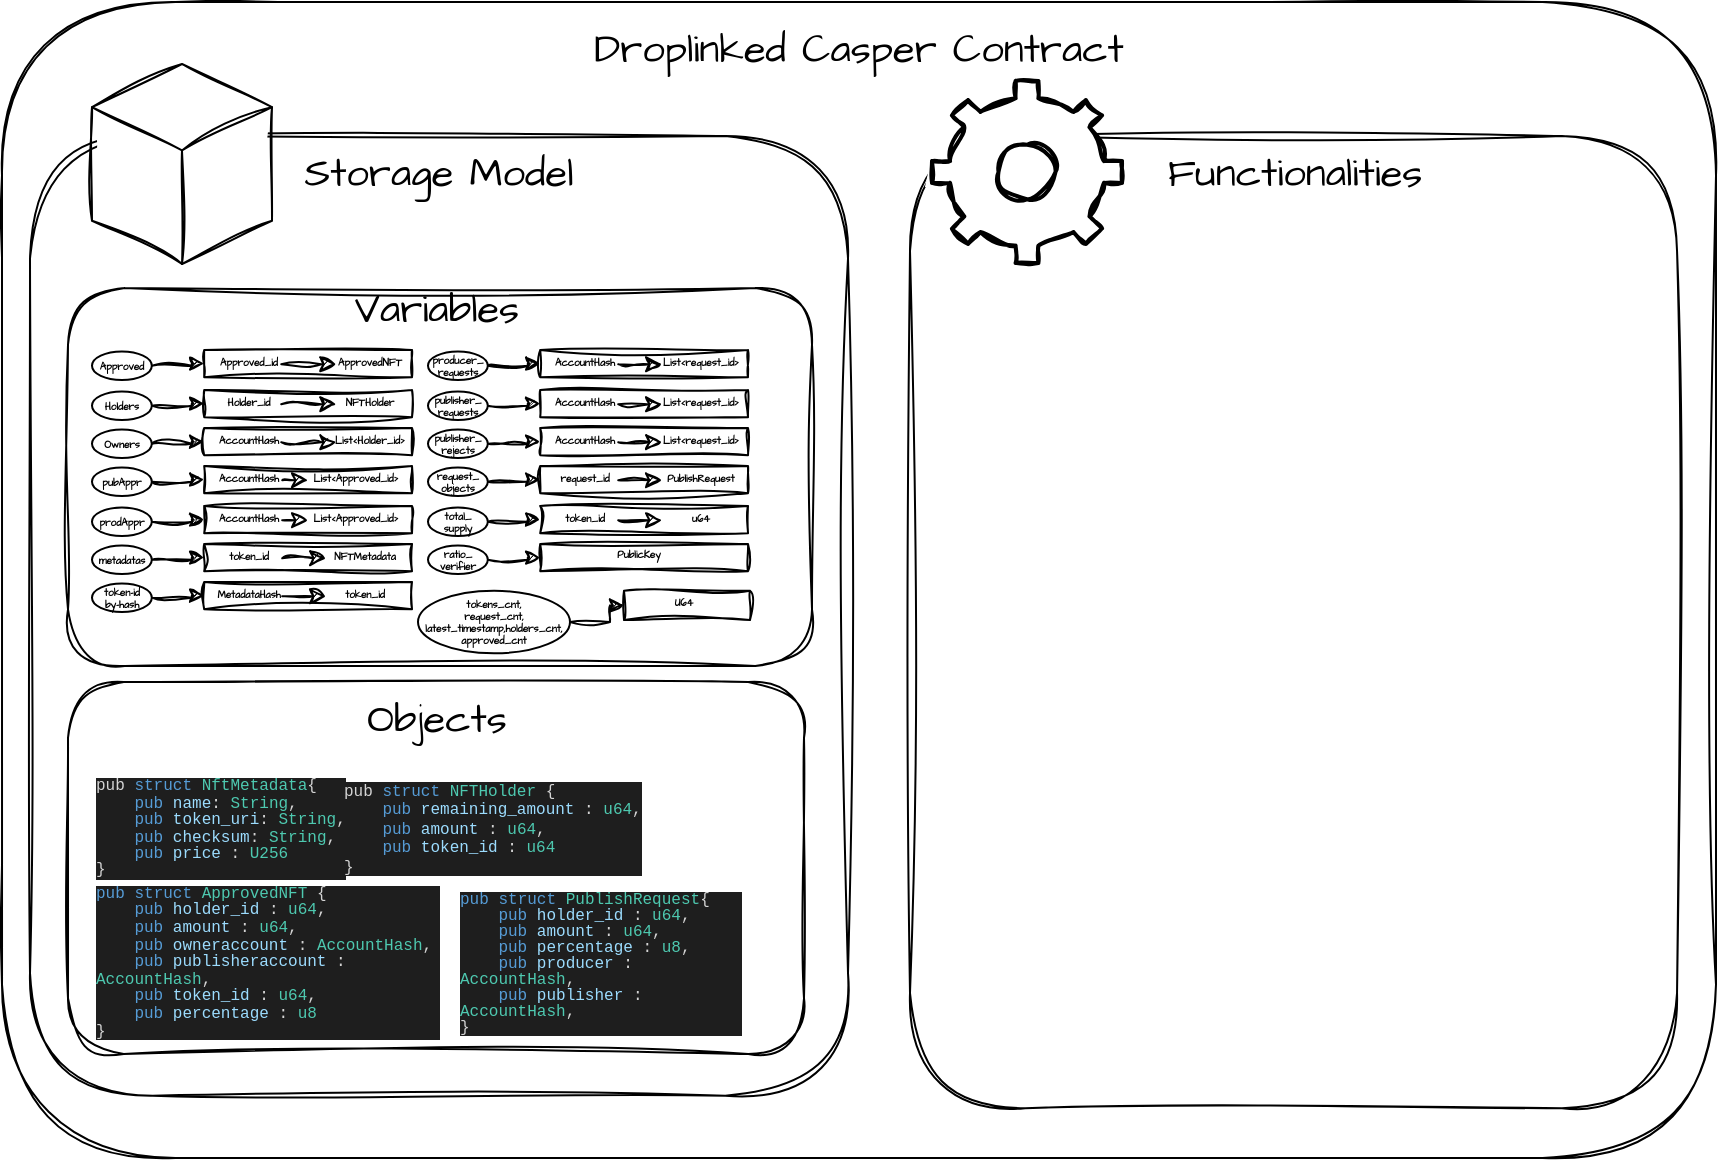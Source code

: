 <mxfile version="21.0.2" type="github">
  <diagram name="Page-1" id="DpBpgc7VSNTxRCPmi6Wm">
    <mxGraphModel dx="1595" dy="630" grid="0" gridSize="10" guides="1" tooltips="1" connect="1" arrows="1" fold="1" page="0" pageScale="1" pageWidth="827" pageHeight="1169" math="0" shadow="0">
      <root>
        <mxCell id="0" />
        <mxCell id="1" parent="0" />
        <mxCell id="tKAeM8FOo2cJ56iY8Boo-7" value="" style="group;verticalAlign=middle;align=center;" vertex="1" connectable="0" parent="1">
          <mxGeometry x="-3" y="146" width="857" height="578" as="geometry" />
        </mxCell>
        <mxCell id="tKAeM8FOo2cJ56iY8Boo-8" value="" style="group;align=center;fontSize=11;" vertex="1" connectable="0" parent="tKAeM8FOo2cJ56iY8Boo-7">
          <mxGeometry width="857" height="578" as="geometry" />
        </mxCell>
        <mxCell id="tKAeM8FOo2cJ56iY8Boo-2" value="&lt;div style=&quot;&quot;&gt;&lt;br&gt;&lt;/div&gt;" style="rounded=1;whiteSpace=wrap;html=1;sketch=1;hachureGap=4;jiggle=2;curveFitting=1;fontFamily=Architects Daughter;fontSource=https%3A%2F%2Ffonts.googleapis.com%2Fcss%3Ffamily%3DArchitects%2BDaughter;fontSize=20;align=center;" vertex="1" parent="tKAeM8FOo2cJ56iY8Boo-8">
          <mxGeometry width="857" height="578" as="geometry" />
        </mxCell>
        <mxCell id="tKAeM8FOo2cJ56iY8Boo-3" value="Droplinked Casper Contract" style="text;html=1;align=center;verticalAlign=middle;resizable=0;points=[];autosize=1;strokeColor=none;fillColor=none;fontSize=20;fontFamily=Architects Daughter;" vertex="1" parent="tKAeM8FOo2cJ56iY8Boo-8">
          <mxGeometry x="286.997" y="5.059" width="283" height="36" as="geometry" />
        </mxCell>
        <mxCell id="tKAeM8FOo2cJ56iY8Boo-6" value="" style="rounded=1;whiteSpace=wrap;html=1;sketch=1;hachureGap=4;jiggle=2;curveFitting=1;fontFamily=Architects Daughter;fontSource=https%3A%2F%2Ffonts.googleapis.com%2Fcss%3Ffamily%3DArchitects%2BDaughter;fontSize=20;" vertex="1" parent="tKAeM8FOo2cJ56iY8Boo-8">
          <mxGeometry x="14" y="66.995" width="409" height="479.854" as="geometry" />
        </mxCell>
        <mxCell id="tKAeM8FOo2cJ56iY8Boo-9" value="Storage Model" style="text;html=1;align=center;verticalAlign=middle;resizable=0;points=[];autosize=1;strokeColor=none;fillColor=none;fontSize=20;fontFamily=Architects Daughter;" vertex="1" parent="tKAeM8FOo2cJ56iY8Boo-8">
          <mxGeometry x="141.996" y="66.994" width="153" height="36" as="geometry" />
        </mxCell>
        <mxCell id="tKAeM8FOo2cJ56iY8Boo-10" value="" style="rounded=1;whiteSpace=wrap;html=1;sketch=1;hachureGap=4;jiggle=2;curveFitting=1;fontFamily=Architects Daughter;fontSource=https%3A%2F%2Ffonts.googleapis.com%2Fcss%3Ffamily%3DArchitects%2BDaughter;fontSize=20;" vertex="1" parent="tKAeM8FOo2cJ56iY8Boo-8">
          <mxGeometry x="454" y="66.995" width="383.52" height="486.076" as="geometry" />
        </mxCell>
        <mxCell id="tKAeM8FOo2cJ56iY8Boo-11" value="Functionalities" style="text;html=1;align=center;verticalAlign=middle;resizable=0;points=[];autosize=1;strokeColor=none;fillColor=none;fontSize=20;fontFamily=Architects Daughter;" vertex="1" parent="tKAeM8FOo2cJ56iY8Boo-8">
          <mxGeometry x="573.264" y="67.0" width="145" height="36" as="geometry" />
        </mxCell>
        <mxCell id="tKAeM8FOo2cJ56iY8Boo-13" value="" style="html=1;whiteSpace=wrap;shape=isoCube2;backgroundOutline=1;isoAngle=15;sketch=1;hachureGap=4;jiggle=2;curveFitting=1;fontFamily=Architects Daughter;fontSource=https%3A%2F%2Ffonts.googleapis.com%2Fcss%3Ffamily%3DArchitects%2BDaughter;fontSize=20;" vertex="1" parent="tKAeM8FOo2cJ56iY8Boo-8">
          <mxGeometry x="45" y="31" width="90" height="100" as="geometry" />
        </mxCell>
        <mxCell id="tKAeM8FOo2cJ56iY8Boo-15" value="" style="html=1;verticalLabelPosition=bottom;align=center;labelBackgroundColor=#ffffff;verticalAlign=top;strokeWidth=2;strokeColor=#000000;shadow=0;dashed=0;shape=mxgraph.ios7.icons.settings;sketch=1;hachureGap=4;jiggle=2;curveFitting=1;fontFamily=Architects Daughter;fontSource=https%3A%2F%2Ffonts.googleapis.com%2Fcss%3Ffamily%3DArchitects%2BDaughter;fontSize=20;" vertex="1" parent="tKAeM8FOo2cJ56iY8Boo-8">
          <mxGeometry x="465" y="39.49" width="95" height="91" as="geometry" />
        </mxCell>
        <mxCell id="tKAeM8FOo2cJ56iY8Boo-20" value="" style="rounded=1;whiteSpace=wrap;html=1;sketch=1;hachureGap=4;jiggle=2;curveFitting=1;fontFamily=Architects Daughter;fontSource=https%3A%2F%2Ffonts.googleapis.com%2Fcss%3Ffamily%3DArchitects%2BDaughter;fontSize=20;" vertex="1" parent="tKAeM8FOo2cJ56iY8Boo-8">
          <mxGeometry x="33" y="340" width="368" height="186" as="geometry" />
        </mxCell>
        <mxCell id="tKAeM8FOo2cJ56iY8Boo-19" value="Objects" style="text;html=1;align=center;verticalAlign=middle;resizable=0;points=[];autosize=1;strokeColor=none;fillColor=none;fontSize=20;fontFamily=Architects Daughter;" vertex="1" parent="tKAeM8FOo2cJ56iY8Boo-8">
          <mxGeometry x="173" y="340" width="88" height="36" as="geometry" />
        </mxCell>
        <mxCell id="tKAeM8FOo2cJ56iY8Boo-22" value="&lt;div style=&quot;color: rgb(212, 212, 212); background-color: rgb(30, 30, 30); font-family: Consolas, &amp;quot;Courier New&amp;quot;, monospace; font-size: 8px; line-height: 106%;&quot;&gt;&lt;div style=&quot;line-height: 106%;&quot;&gt;pub &lt;span style=&quot;color: #569cd6;&quot;&gt;struct&lt;/span&gt; &lt;span style=&quot;color: #4ec9b0;&quot;&gt;NftMetadata&lt;/span&gt;{&lt;/div&gt;&lt;div style=&quot;line-height: 106%;&quot;&gt;&amp;nbsp; &amp;nbsp; &lt;span style=&quot;color: #569cd6;&quot;&gt;pub&lt;/span&gt; &lt;span style=&quot;color: #9cdcfe;&quot;&gt;name&lt;/span&gt;: &lt;span style=&quot;color: #4ec9b0;&quot;&gt;String&lt;/span&gt;,&lt;/div&gt;&lt;div style=&quot;line-height: 106%;&quot;&gt;&amp;nbsp; &amp;nbsp; &lt;span style=&quot;color: #569cd6;&quot;&gt;pub&lt;/span&gt; &lt;span style=&quot;color: #9cdcfe;&quot;&gt;token_uri&lt;/span&gt;: &lt;span style=&quot;color: #4ec9b0;&quot;&gt;String&lt;/span&gt;,&lt;/div&gt;&lt;div style=&quot;line-height: 106%;&quot;&gt;&amp;nbsp; &amp;nbsp; &lt;span style=&quot;color: #569cd6;&quot;&gt;pub&lt;/span&gt; &lt;span style=&quot;color: #9cdcfe;&quot;&gt;checksum&lt;/span&gt;: &lt;span style=&quot;color: #4ec9b0;&quot;&gt;String&lt;/span&gt;,&lt;/div&gt;&lt;div style=&quot;line-height: 106%;&quot;&gt;&amp;nbsp; &amp;nbsp; &lt;span style=&quot;color: #569cd6;&quot;&gt;pub&lt;/span&gt; &lt;span style=&quot;color: #9cdcfe;&quot;&gt;price&lt;/span&gt; : &lt;span style=&quot;color: #4ec9b0;&quot;&gt;U256&lt;/span&gt;&lt;/div&gt;&lt;div style=&quot;line-height: 106%;&quot;&gt;}&lt;/div&gt;&lt;/div&gt;" style="text;html=1;align=left;verticalAlign=middle;resizable=0;points=[];autosize=1;fontSize=20;fontFamily=Architects Daughter;fillColor=none;strokeColor=none;rounded=0;shadow=0;glass=0;" vertex="1" parent="tKAeM8FOo2cJ56iY8Boo-8">
          <mxGeometry x="45" y="381" width="132" height="63" as="geometry" />
        </mxCell>
        <mxCell id="tKAeM8FOo2cJ56iY8Boo-25" value="&lt;p style=&quot;line-height: 100%;&quot;&gt;&lt;/p&gt;&lt;div style=&quot;color: rgb(212, 212, 212); background-color: rgb(30, 30, 30); font-family: Consolas, &amp;quot;Courier New&amp;quot;, monospace; font-size: 8px; line-height: 106%;&quot;&gt;&lt;div style=&quot;line-height: 106%;&quot;&gt;&lt;div style=&quot;line-height: 118%;&quot;&gt;&lt;div style=&quot;line-height: 118%;&quot;&gt;pub &lt;span style=&quot;color: #569cd6;&quot;&gt;struct&lt;/span&gt; &lt;span style=&quot;color: #4ec9b0;&quot;&gt;NFTHolder&lt;/span&gt; {&lt;/div&gt;&lt;div style=&quot;line-height: 118%;&quot;&gt;&amp;nbsp; &amp;nbsp; &lt;span style=&quot;color: #569cd6;&quot;&gt;pub&lt;/span&gt; &lt;span style=&quot;color: #9cdcfe;&quot;&gt;remaining_amount&lt;/span&gt; : &lt;span style=&quot;color: #4ec9b0;&quot;&gt;u64&lt;/span&gt;,&lt;/div&gt;&lt;div style=&quot;line-height: 118%;&quot;&gt;&amp;nbsp; &amp;nbsp; &lt;span style=&quot;color: #569cd6;&quot;&gt;pub&lt;/span&gt; &lt;span style=&quot;color: #9cdcfe;&quot;&gt;amount&lt;/span&gt; : &lt;span style=&quot;color: #4ec9b0;&quot;&gt;u64&lt;/span&gt;,&lt;/div&gt;&lt;div style=&quot;line-height: 118%;&quot;&gt;&amp;nbsp; &amp;nbsp; &lt;span style=&quot;color: #569cd6;&quot;&gt;pub&lt;/span&gt; &lt;span style=&quot;color: #9cdcfe;&quot;&gt;token_id&lt;/span&gt; : &lt;span style=&quot;color: #4ec9b0;&quot;&gt;u64&lt;/span&gt;&lt;/div&gt;&lt;div style=&quot;line-height: 118%;&quot;&gt;}&lt;/div&gt;&lt;/div&gt;&lt;/div&gt;&lt;/div&gt;&lt;p&gt;&lt;/p&gt;" style="text;html=1;align=left;verticalAlign=middle;resizable=0;points=[];autosize=1;fontSize=20;fontFamily=Architects Daughter;fillColor=none;strokeColor=none;rounded=0;shadow=0;glass=0;" vertex="1" parent="tKAeM8FOo2cJ56iY8Boo-8">
          <mxGeometry x="169" y="363" width="154" height="99" as="geometry" />
        </mxCell>
        <mxCell id="tKAeM8FOo2cJ56iY8Boo-26" value="&lt;div style=&quot;color: rgb(212, 212, 212); background-color: rgb(30, 30, 30); font-family: Consolas, &amp;quot;Courier New&amp;quot;, monospace; font-weight: normal; font-size: 8px; line-height: 108%;&quot;&gt;&lt;div style=&quot;font-size: 8px; line-height: 108%;&quot;&gt;&lt;span style=&quot;color: rgb(86, 156, 214); font-size: 8px;&quot;&gt;pub&lt;/span&gt;&lt;span style=&quot;color: rgb(212, 212, 212); font-size: 8px;&quot;&gt; &lt;/span&gt;&lt;span style=&quot;color: rgb(86, 156, 214); font-size: 8px;&quot;&gt;struct&lt;/span&gt;&lt;span style=&quot;color: rgb(212, 212, 212); font-size: 8px;&quot;&gt; &lt;/span&gt;&lt;span style=&quot;color: rgb(78, 201, 176); font-size: 8px;&quot;&gt;ApprovedNFT&lt;/span&gt;&lt;span style=&quot;color: rgb(212, 212, 212); font-size: 8px;&quot;&gt; {&lt;/span&gt;&lt;/div&gt;&lt;div style=&quot;font-size: 8px; line-height: 108%;&quot;&gt;&lt;span style=&quot;color: rgb(212, 212, 212); font-size: 8px;&quot;&gt;&amp;nbsp; &amp;nbsp; &lt;/span&gt;&lt;span style=&quot;color: rgb(86, 156, 214); font-size: 8px;&quot;&gt;pub&lt;/span&gt;&lt;span style=&quot;color: rgb(212, 212, 212); font-size: 8px;&quot;&gt; &lt;/span&gt;&lt;span style=&quot;color: rgb(156, 220, 254); font-size: 8px;&quot;&gt;holder_id&lt;/span&gt;&lt;span style=&quot;color: rgb(212, 212, 212); font-size: 8px;&quot;&gt; : &lt;/span&gt;&lt;span style=&quot;color: rgb(78, 201, 176); font-size: 8px;&quot;&gt;u64&lt;/span&gt;&lt;span style=&quot;color: rgb(212, 212, 212); font-size: 8px;&quot;&gt;,&lt;/span&gt;&lt;/div&gt;&lt;div style=&quot;font-size: 8px; line-height: 108%;&quot;&gt;&lt;span style=&quot;color: rgb(212, 212, 212); font-size: 8px;&quot;&gt;&amp;nbsp; &amp;nbsp; &lt;/span&gt;&lt;span style=&quot;color: rgb(86, 156, 214); font-size: 8px;&quot;&gt;pub&lt;/span&gt;&lt;span style=&quot;color: rgb(212, 212, 212); font-size: 8px;&quot;&gt; &lt;/span&gt;&lt;span style=&quot;color: rgb(156, 220, 254); font-size: 8px;&quot;&gt;amount&lt;/span&gt;&lt;span style=&quot;color: rgb(212, 212, 212); font-size: 8px;&quot;&gt; : &lt;/span&gt;&lt;span style=&quot;color: rgb(78, 201, 176); font-size: 8px;&quot;&gt;u64&lt;/span&gt;&lt;span style=&quot;color: rgb(212, 212, 212); font-size: 8px;&quot;&gt;,&lt;/span&gt;&lt;/div&gt;&lt;div style=&quot;font-size: 8px; line-height: 108%;&quot;&gt;&lt;span style=&quot;color: rgb(212, 212, 212); font-size: 8px;&quot;&gt;&amp;nbsp; &amp;nbsp; &lt;/span&gt;&lt;span style=&quot;color: rgb(86, 156, 214); font-size: 8px;&quot;&gt;pub&lt;/span&gt;&lt;span style=&quot;color: rgb(212, 212, 212); font-size: 8px;&quot;&gt; &lt;/span&gt;&lt;span style=&quot;color: rgb(156, 220, 254); font-size: 8px;&quot;&gt;owneraccount&lt;/span&gt;&lt;span style=&quot;color: rgb(212, 212, 212); font-size: 8px;&quot;&gt; : &lt;/span&gt;&lt;span style=&quot;color: rgb(78, 201, 176); font-size: 8px;&quot;&gt;AccountHash&lt;/span&gt;&lt;span style=&quot;color: rgb(212, 212, 212); font-size: 8px;&quot;&gt;,&lt;/span&gt;&lt;/div&gt;&lt;div style=&quot;font-size: 8px; line-height: 108%;&quot;&gt;&lt;span style=&quot;color: rgb(212, 212, 212); font-size: 8px;&quot;&gt;&amp;nbsp; &amp;nbsp; &lt;/span&gt;&lt;span style=&quot;color: rgb(86, 156, 214); font-size: 8px;&quot;&gt;pub&lt;/span&gt;&lt;span style=&quot;color: rgb(212, 212, 212); font-size: 8px;&quot;&gt; &lt;/span&gt;&lt;span style=&quot;color: rgb(156, 220, 254); font-size: 8px;&quot;&gt;publisheraccount&lt;/span&gt;&lt;span style=&quot;color: rgb(212, 212, 212); font-size: 8px;&quot;&gt; : &lt;/span&gt;&lt;span style=&quot;color: rgb(78, 201, 176); font-size: 8px;&quot;&gt;AccountHash&lt;/span&gt;&lt;span style=&quot;color: rgb(212, 212, 212); font-size: 8px;&quot;&gt;,&lt;/span&gt;&lt;/div&gt;&lt;div style=&quot;font-size: 8px; line-height: 108%;&quot;&gt;&lt;span style=&quot;color: rgb(212, 212, 212); font-size: 8px;&quot;&gt;&amp;nbsp; &amp;nbsp; &lt;/span&gt;&lt;span style=&quot;color: rgb(86, 156, 214); font-size: 8px;&quot;&gt;pub&lt;/span&gt;&lt;span style=&quot;color: rgb(212, 212, 212); font-size: 8px;&quot;&gt; &lt;/span&gt;&lt;span style=&quot;color: rgb(156, 220, 254); font-size: 8px;&quot;&gt;token_id&lt;/span&gt;&lt;span style=&quot;color: rgb(212, 212, 212); font-size: 8px;&quot;&gt; : &lt;/span&gt;&lt;span style=&quot;color: rgb(78, 201, 176); font-size: 8px;&quot;&gt;u64&lt;/span&gt;&lt;span style=&quot;color: rgb(212, 212, 212); font-size: 8px;&quot;&gt;,&lt;/span&gt;&lt;/div&gt;&lt;div style=&quot;font-size: 8px; line-height: 108%;&quot;&gt;&lt;span style=&quot;color: rgb(212, 212, 212); font-size: 8px;&quot;&gt;&amp;nbsp; &amp;nbsp; &lt;/span&gt;&lt;span style=&quot;color: rgb(86, 156, 214); font-size: 8px;&quot;&gt;pub&lt;/span&gt;&lt;span style=&quot;color: rgb(212, 212, 212); font-size: 8px;&quot;&gt; &lt;/span&gt;&lt;span style=&quot;color: rgb(156, 220, 254); font-size: 8px;&quot;&gt;percentage&lt;/span&gt;&lt;span style=&quot;color: rgb(212, 212, 212); font-size: 8px;&quot;&gt; : &lt;/span&gt;&lt;span style=&quot;color: rgb(78, 201, 176); font-size: 8px;&quot;&gt;u8&lt;/span&gt;&lt;/div&gt;&lt;div style=&quot;font-size: 8px; line-height: 108%;&quot;&gt;&lt;span style=&quot;color: rgb(212, 212, 212); font-size: 8px;&quot;&gt;} &lt;/span&gt;&lt;/div&gt;&lt;/div&gt;" style="text;whiteSpace=wrap;html=1;fontSize=8;fontFamily=Architects Daughter;verticalAlign=middle;" vertex="1" parent="tKAeM8FOo2cJ56iY8Boo-8">
          <mxGeometry x="45" y="444" width="174" height="71" as="geometry" />
        </mxCell>
        <mxCell id="tKAeM8FOo2cJ56iY8Boo-27" value="&lt;div style=&quot;color: rgb(212, 212, 212); background-color: rgb(30, 30, 30); font-family: Consolas, &amp;quot;Courier New&amp;quot;, monospace; font-weight: normal; font-size: 8px; line-height: 100%;&quot;&gt;&lt;div style=&quot;line-height: 100%;&quot;&gt;&lt;span style=&quot;color: #569cd6;&quot;&gt;pub&lt;/span&gt;&lt;span style=&quot;color: #d4d4d4;&quot;&gt; &lt;/span&gt;&lt;span style=&quot;color: #569cd6;&quot;&gt;struct&lt;/span&gt;&lt;span style=&quot;color: #d4d4d4;&quot;&gt; &lt;/span&gt;&lt;span style=&quot;color: #4ec9b0;&quot;&gt;PublishRequest&lt;/span&gt;&lt;span style=&quot;color: #d4d4d4;&quot;&gt;{ &lt;/span&gt;&lt;/div&gt;&lt;div style=&quot;line-height: 100%;&quot;&gt;&lt;span style=&quot;color: #d4d4d4;&quot;&gt;&amp;nbsp; &amp;nbsp; &lt;/span&gt;&lt;span style=&quot;color: #569cd6;&quot;&gt;pub&lt;/span&gt;&lt;span style=&quot;color: #d4d4d4;&quot;&gt; &lt;/span&gt;&lt;span style=&quot;color: #9cdcfe;&quot;&gt;holder_id&lt;/span&gt;&lt;span style=&quot;color: #d4d4d4;&quot;&gt; : &lt;/span&gt;&lt;span style=&quot;color: #4ec9b0;&quot;&gt;u64&lt;/span&gt;&lt;span style=&quot;color: #d4d4d4;&quot;&gt;,&lt;/span&gt;&lt;/div&gt;&lt;div style=&quot;line-height: 100%;&quot;&gt;&lt;span style=&quot;color: #d4d4d4;&quot;&gt;&amp;nbsp; &amp;nbsp; &lt;/span&gt;&lt;span style=&quot;color: #569cd6;&quot;&gt;pub&lt;/span&gt;&lt;span style=&quot;color: #d4d4d4;&quot;&gt; &lt;/span&gt;&lt;span style=&quot;color: #9cdcfe;&quot;&gt;amount&lt;/span&gt;&lt;span style=&quot;color: #d4d4d4;&quot;&gt; : &lt;/span&gt;&lt;span style=&quot;color: #4ec9b0;&quot;&gt;u64&lt;/span&gt;&lt;span style=&quot;color: #d4d4d4;&quot;&gt;,&lt;/span&gt;&lt;/div&gt;&lt;div style=&quot;line-height: 100%;&quot;&gt;&lt;span style=&quot;color: #d4d4d4;&quot;&gt;&amp;nbsp; &amp;nbsp; &lt;/span&gt;&lt;span style=&quot;color: #569cd6;&quot;&gt;pub&lt;/span&gt;&lt;span style=&quot;color: #d4d4d4;&quot;&gt; &lt;/span&gt;&lt;span style=&quot;color: #9cdcfe;&quot;&gt;percentage&lt;/span&gt;&lt;span style=&quot;color: #d4d4d4;&quot;&gt; : &lt;/span&gt;&lt;span style=&quot;color: #4ec9b0;&quot;&gt;u8&lt;/span&gt;&lt;span style=&quot;color: #d4d4d4;&quot;&gt;,&lt;/span&gt;&lt;/div&gt;&lt;div style=&quot;line-height: 100%;&quot;&gt;&lt;span style=&quot;color: #d4d4d4;&quot;&gt;&amp;nbsp; &amp;nbsp; &lt;/span&gt;&lt;span style=&quot;color: #569cd6;&quot;&gt;pub&lt;/span&gt;&lt;span style=&quot;color: #d4d4d4;&quot;&gt; &lt;/span&gt;&lt;span style=&quot;color: #9cdcfe;&quot;&gt;producer&lt;/span&gt;&lt;span style=&quot;color: #d4d4d4;&quot;&gt; : &lt;/span&gt;&lt;span style=&quot;color: #4ec9b0;&quot;&gt;AccountHash&lt;/span&gt;&lt;span style=&quot;color: #d4d4d4;&quot;&gt;,&lt;/span&gt;&lt;/div&gt;&lt;div style=&quot;line-height: 100%;&quot;&gt;&lt;span style=&quot;color: #d4d4d4;&quot;&gt;&amp;nbsp; &amp;nbsp; &lt;/span&gt;&lt;span style=&quot;color: #569cd6;&quot;&gt;pub&lt;/span&gt;&lt;span style=&quot;color: #d4d4d4;&quot;&gt; &lt;/span&gt;&lt;span style=&quot;color: #9cdcfe;&quot;&gt;publisher&lt;/span&gt;&lt;span style=&quot;color: #d4d4d4;&quot;&gt; : &lt;/span&gt;&lt;span style=&quot;color: #4ec9b0;&quot;&gt;AccountHash&lt;/span&gt;&lt;span style=&quot;color: #d4d4d4;&quot;&gt;,&lt;/span&gt;&lt;/div&gt;&lt;div style=&quot;line-height: 100%;&quot;&gt;&lt;span style=&quot;color: #d4d4d4;&quot;&gt;}&lt;/span&gt;&lt;/div&gt;&lt;/div&gt;" style="text;whiteSpace=wrap;html=1;fontSize=20;fontFamily=Architects Daughter;verticalAlign=middle;" vertex="1" parent="tKAeM8FOo2cJ56iY8Boo-8">
          <mxGeometry x="227" y="449.5" width="143.38" height="60" as="geometry" />
        </mxCell>
        <mxCell id="tKAeM8FOo2cJ56iY8Boo-28" value="" style="rounded=1;whiteSpace=wrap;html=1;sketch=1;hachureGap=4;jiggle=2;curveFitting=1;fontFamily=Architects Daughter;fontSource=https%3A%2F%2Ffonts.googleapis.com%2Fcss%3Ffamily%3DArchitects%2BDaughter;fontSize=20;" vertex="1" parent="tKAeM8FOo2cJ56iY8Boo-8">
          <mxGeometry x="33" y="143" width="372" height="189" as="geometry" />
        </mxCell>
        <mxCell id="tKAeM8FOo2cJ56iY8Boo-29" value="Variables" style="text;html=1;align=center;verticalAlign=middle;resizable=0;points=[];autosize=1;strokeColor=none;fillColor=none;fontSize=20;fontFamily=Architects Daughter;" vertex="1" parent="tKAeM8FOo2cJ56iY8Boo-8">
          <mxGeometry x="167" y="135" width="100" height="36" as="geometry" />
        </mxCell>
        <mxCell id="tKAeM8FOo2cJ56iY8Boo-78" value="" style="group;fontSize=5;" vertex="1" connectable="0" parent="tKAeM8FOo2cJ56iY8Boo-8">
          <mxGeometry x="45" y="174" width="154" height="15" as="geometry" />
        </mxCell>
        <mxCell id="tKAeM8FOo2cJ56iY8Boo-79" value="" style="group;fontSize=5;" vertex="1" connectable="0" parent="tKAeM8FOo2cJ56iY8Boo-78">
          <mxGeometry x="56.097" width="103.913" height="13.571" as="geometry" />
        </mxCell>
        <mxCell id="tKAeM8FOo2cJ56iY8Boo-80" value="" style="rounded=0;whiteSpace=wrap;html=1;sketch=1;hachureGap=4;jiggle=2;curveFitting=1;fontFamily=Architects Daughter;fontSource=https%3A%2F%2Ffonts.googleapis.com%2Fcss%3Ffamily%3DArchitects%2BDaughter;fontSize=5;" vertex="1" parent="tKAeM8FOo2cJ56iY8Boo-79">
          <mxGeometry width="103.913" height="13.571" as="geometry" />
        </mxCell>
        <mxCell id="tKAeM8FOo2cJ56iY8Boo-81" value="&lt;p style=&quot;line-height: 10%; font-size: 5px;&quot;&gt;&lt;font style=&quot;font-size: 5px;&quot;&gt;Approved_id&lt;/font&gt;&lt;/p&gt;" style="text;html=1;strokeColor=none;fillColor=none;align=center;verticalAlign=middle;whiteSpace=wrap;rounded=0;fontSize=5;fontFamily=Architects Daughter;fontStyle=1" vertex="1" parent="tKAeM8FOo2cJ56iY8Boo-79">
          <mxGeometry x="5.813" y="1.293" width="32.7" height="11.633" as="geometry" />
        </mxCell>
        <mxCell id="tKAeM8FOo2cJ56iY8Boo-82" value="&lt;p style=&quot;line-height: 10%; font-size: 5px;&quot;&gt;&lt;font style=&quot;font-size: 5px;&quot;&gt;ApprovedNFT&lt;/font&gt;&lt;/p&gt;" style="text;html=1;strokeColor=none;fillColor=none;align=center;verticalAlign=middle;whiteSpace=wrap;rounded=0;fontSize=5;fontFamily=Architects Daughter;fontStyle=1" vertex="1" parent="tKAeM8FOo2cJ56iY8Boo-79">
          <mxGeometry x="66.126" y="1.293" width="34.153" height="11.633" as="geometry" />
        </mxCell>
        <mxCell id="tKAeM8FOo2cJ56iY8Boo-83" style="edgeStyle=orthogonalEdgeStyle;rounded=0;sketch=1;hachureGap=4;jiggle=2;curveFitting=1;orthogonalLoop=1;jettySize=auto;html=1;entryX=0;entryY=0.5;entryDx=0;entryDy=0;fontFamily=Architects Daughter;fontSource=https%3A%2F%2Ffonts.googleapis.com%2Fcss%3Ffamily%3DArchitects%2BDaughter;fontSize=5;" edge="1" parent="tKAeM8FOo2cJ56iY8Boo-79" source="tKAeM8FOo2cJ56iY8Boo-81" target="tKAeM8FOo2cJ56iY8Boo-82">
          <mxGeometry relative="1" as="geometry" />
        </mxCell>
        <mxCell id="tKAeM8FOo2cJ56iY8Boo-84" style="edgeStyle=orthogonalEdgeStyle;rounded=0;hachureGap=4;orthogonalLoop=1;jettySize=auto;html=1;entryX=0;entryY=0.5;entryDx=0;entryDy=0;fontFamily=Architects Daughter;fontSource=https%3A%2F%2Ffonts.googleapis.com%2Fcss%3Ffamily%3DArchitects%2BDaughter;fontSize=12;labelBackgroundColor=default;spacing=2;strokeWidth=1;endSize=5;startSize=5;jumpSize=5;sketch=1;curveFitting=1;jiggle=2;" edge="1" parent="tKAeM8FOo2cJ56iY8Boo-78" source="tKAeM8FOo2cJ56iY8Boo-85" target="tKAeM8FOo2cJ56iY8Boo-80">
          <mxGeometry relative="1" as="geometry" />
        </mxCell>
        <mxCell id="tKAeM8FOo2cJ56iY8Boo-85" value="Approved" style="ellipse;whiteSpace=wrap;html=1;hachureGap=4;fontFamily=Architects Daughter;fontSource=https%3A%2F%2Ffonts.googleapis.com%2Fcss%3Ffamily%3DArchitects%2BDaughter;fontSize=5;fontStyle=1" vertex="1" parent="tKAeM8FOo2cJ56iY8Boo-78">
          <mxGeometry y="0.714" width="29.903" height="14.286" as="geometry" />
        </mxCell>
        <mxCell id="tKAeM8FOo2cJ56iY8Boo-86" value="" style="group;fontSize=5;" vertex="1" connectable="0" parent="tKAeM8FOo2cJ56iY8Boo-8">
          <mxGeometry x="45" y="194" width="154" height="15" as="geometry" />
        </mxCell>
        <mxCell id="tKAeM8FOo2cJ56iY8Boo-87" value="" style="group;fontSize=5;" vertex="1" connectable="0" parent="tKAeM8FOo2cJ56iY8Boo-86">
          <mxGeometry x="56.097" width="103.913" height="13.571" as="geometry" />
        </mxCell>
        <mxCell id="tKAeM8FOo2cJ56iY8Boo-88" value="" style="rounded=0;whiteSpace=wrap;html=1;sketch=1;hachureGap=4;jiggle=2;curveFitting=1;fontFamily=Architects Daughter;fontSource=https%3A%2F%2Ffonts.googleapis.com%2Fcss%3Ffamily%3DArchitects%2BDaughter;fontSize=5;" vertex="1" parent="tKAeM8FOo2cJ56iY8Boo-87">
          <mxGeometry width="103.913" height="13.571" as="geometry" />
        </mxCell>
        <mxCell id="tKAeM8FOo2cJ56iY8Boo-89" value="&lt;p style=&quot;line-height: 10%; font-size: 5px;&quot;&gt;&lt;font style=&quot;font-size: 5px;&quot;&gt;Holder_id&lt;/font&gt;&lt;/p&gt;" style="text;html=1;strokeColor=none;fillColor=none;align=center;verticalAlign=middle;whiteSpace=wrap;rounded=0;fontSize=5;fontFamily=Architects Daughter;fontStyle=1" vertex="1" parent="tKAeM8FOo2cJ56iY8Boo-87">
          <mxGeometry x="5.813" y="1.293" width="32.7" height="11.633" as="geometry" />
        </mxCell>
        <mxCell id="tKAeM8FOo2cJ56iY8Boo-90" value="&lt;p style=&quot;line-height: 10%; font-size: 5px;&quot;&gt;&lt;font style=&quot;font-size: 5px;&quot;&gt;NFTHolder&lt;/font&gt;&lt;/p&gt;" style="text;html=1;strokeColor=none;fillColor=none;align=center;verticalAlign=middle;whiteSpace=wrap;rounded=0;fontSize=5;fontFamily=Architects Daughter;fontStyle=1" vertex="1" parent="tKAeM8FOo2cJ56iY8Boo-87">
          <mxGeometry x="66.126" y="1.293" width="34.153" height="11.633" as="geometry" />
        </mxCell>
        <mxCell id="tKAeM8FOo2cJ56iY8Boo-91" style="edgeStyle=orthogonalEdgeStyle;rounded=0;sketch=1;hachureGap=4;jiggle=2;curveFitting=1;orthogonalLoop=1;jettySize=auto;html=1;entryX=0;entryY=0.5;entryDx=0;entryDy=0;fontFamily=Architects Daughter;fontSource=https%3A%2F%2Ffonts.googleapis.com%2Fcss%3Ffamily%3DArchitects%2BDaughter;fontSize=5;" edge="1" parent="tKAeM8FOo2cJ56iY8Boo-87" source="tKAeM8FOo2cJ56iY8Boo-89" target="tKAeM8FOo2cJ56iY8Boo-90">
          <mxGeometry relative="1" as="geometry" />
        </mxCell>
        <mxCell id="tKAeM8FOo2cJ56iY8Boo-92" style="edgeStyle=orthogonalEdgeStyle;rounded=0;hachureGap=4;orthogonalLoop=1;jettySize=auto;html=1;entryX=0;entryY=0.5;entryDx=0;entryDy=0;fontFamily=Architects Daughter;fontSource=https%3A%2F%2Ffonts.googleapis.com%2Fcss%3Ffamily%3DArchitects%2BDaughter;fontSize=12;labelBackgroundColor=default;spacing=2;strokeWidth=1;endSize=5;startSize=5;jumpSize=5;sketch=1;curveFitting=1;jiggle=2;" edge="1" parent="tKAeM8FOo2cJ56iY8Boo-86" source="tKAeM8FOo2cJ56iY8Boo-93" target="tKAeM8FOo2cJ56iY8Boo-88">
          <mxGeometry relative="1" as="geometry" />
        </mxCell>
        <mxCell id="tKAeM8FOo2cJ56iY8Boo-93" value="Holders" style="ellipse;whiteSpace=wrap;html=1;hachureGap=4;fontFamily=Architects Daughter;fontSource=https%3A%2F%2Ffonts.googleapis.com%2Fcss%3Ffamily%3DArchitects%2BDaughter;fontSize=5;fontStyle=1" vertex="1" parent="tKAeM8FOo2cJ56iY8Boo-86">
          <mxGeometry y="0.714" width="29.903" height="14.286" as="geometry" />
        </mxCell>
        <mxCell id="tKAeM8FOo2cJ56iY8Boo-94" value="" style="group;fontSize=5;" vertex="1" connectable="0" parent="tKAeM8FOo2cJ56iY8Boo-8">
          <mxGeometry x="45" y="213" width="154" height="15" as="geometry" />
        </mxCell>
        <mxCell id="tKAeM8FOo2cJ56iY8Boo-95" value="" style="group;fontSize=5;" vertex="1" connectable="0" parent="tKAeM8FOo2cJ56iY8Boo-94">
          <mxGeometry x="56.097" width="103.913" height="13.571" as="geometry" />
        </mxCell>
        <mxCell id="tKAeM8FOo2cJ56iY8Boo-96" value="" style="rounded=0;whiteSpace=wrap;html=1;sketch=1;hachureGap=4;jiggle=2;curveFitting=1;fontFamily=Architects Daughter;fontSource=https%3A%2F%2Ffonts.googleapis.com%2Fcss%3Ffamily%3DArchitects%2BDaughter;fontSize=5;" vertex="1" parent="tKAeM8FOo2cJ56iY8Boo-95">
          <mxGeometry width="103.913" height="13.571" as="geometry" />
        </mxCell>
        <mxCell id="tKAeM8FOo2cJ56iY8Boo-97" value="&lt;p style=&quot;line-height: 10%; font-size: 5px;&quot;&gt;&lt;font style=&quot;font-size: 5px;&quot;&gt;AccountHash&lt;/font&gt;&lt;/p&gt;" style="text;html=1;strokeColor=none;fillColor=none;align=center;verticalAlign=middle;whiteSpace=wrap;rounded=0;fontSize=5;fontFamily=Architects Daughter;fontStyle=1" vertex="1" parent="tKAeM8FOo2cJ56iY8Boo-95">
          <mxGeometry x="5.813" y="1.293" width="32.7" height="11.633" as="geometry" />
        </mxCell>
        <mxCell id="tKAeM8FOo2cJ56iY8Boo-98" value="&lt;p style=&quot;line-height: 10%; font-size: 5px;&quot;&gt;&lt;font style=&quot;font-size: 5px;&quot;&gt;List&amp;lt;Holder_id&amp;gt;&lt;/font&gt;&lt;/p&gt;" style="text;html=1;strokeColor=none;fillColor=none;align=center;verticalAlign=middle;whiteSpace=wrap;rounded=0;fontSize=5;fontFamily=Architects Daughter;fontStyle=1" vertex="1" parent="tKAeM8FOo2cJ56iY8Boo-95">
          <mxGeometry x="66.126" y="1.293" width="34.153" height="11.633" as="geometry" />
        </mxCell>
        <mxCell id="tKAeM8FOo2cJ56iY8Boo-99" style="edgeStyle=orthogonalEdgeStyle;rounded=0;sketch=1;hachureGap=4;jiggle=2;curveFitting=1;orthogonalLoop=1;jettySize=auto;html=1;entryX=0;entryY=0.5;entryDx=0;entryDy=0;fontFamily=Architects Daughter;fontSource=https%3A%2F%2Ffonts.googleapis.com%2Fcss%3Ffamily%3DArchitects%2BDaughter;fontSize=5;" edge="1" parent="tKAeM8FOo2cJ56iY8Boo-95" source="tKAeM8FOo2cJ56iY8Boo-97" target="tKAeM8FOo2cJ56iY8Boo-98">
          <mxGeometry relative="1" as="geometry" />
        </mxCell>
        <mxCell id="tKAeM8FOo2cJ56iY8Boo-100" style="edgeStyle=orthogonalEdgeStyle;rounded=0;hachureGap=4;orthogonalLoop=1;jettySize=auto;html=1;entryX=0;entryY=0.5;entryDx=0;entryDy=0;fontFamily=Architects Daughter;fontSource=https%3A%2F%2Ffonts.googleapis.com%2Fcss%3Ffamily%3DArchitects%2BDaughter;fontSize=12;labelBackgroundColor=default;spacing=2;strokeWidth=1;endSize=5;startSize=5;jumpSize=5;sketch=1;curveFitting=1;jiggle=2;" edge="1" parent="tKAeM8FOo2cJ56iY8Boo-94" source="tKAeM8FOo2cJ56iY8Boo-101" target="tKAeM8FOo2cJ56iY8Boo-96">
          <mxGeometry relative="1" as="geometry" />
        </mxCell>
        <mxCell id="tKAeM8FOo2cJ56iY8Boo-101" value="Owners" style="ellipse;whiteSpace=wrap;html=1;hachureGap=4;fontFamily=Architects Daughter;fontSource=https%3A%2F%2Ffonts.googleapis.com%2Fcss%3Ffamily%3DArchitects%2BDaughter;fontSize=5;fontStyle=1" vertex="1" parent="tKAeM8FOo2cJ56iY8Boo-94">
          <mxGeometry y="0.714" width="29.903" height="14.286" as="geometry" />
        </mxCell>
        <mxCell id="tKAeM8FOo2cJ56iY8Boo-105" value="" style="group;fontSize=5;" vertex="1" connectable="0" parent="tKAeM8FOo2cJ56iY8Boo-8">
          <mxGeometry x="45" y="232" width="154" height="15" as="geometry" />
        </mxCell>
        <mxCell id="tKAeM8FOo2cJ56iY8Boo-106" value="" style="group;fontSize=5;" vertex="1" connectable="0" parent="tKAeM8FOo2cJ56iY8Boo-105">
          <mxGeometry x="56.097" width="103.913" height="13.571" as="geometry" />
        </mxCell>
        <mxCell id="tKAeM8FOo2cJ56iY8Boo-107" value="" style="rounded=0;whiteSpace=wrap;html=1;sketch=1;hachureGap=4;jiggle=2;curveFitting=1;fontFamily=Architects Daughter;fontSource=https%3A%2F%2Ffonts.googleapis.com%2Fcss%3Ffamily%3DArchitects%2BDaughter;fontSize=5;" vertex="1" parent="tKAeM8FOo2cJ56iY8Boo-106">
          <mxGeometry width="103.913" height="13.571" as="geometry" />
        </mxCell>
        <mxCell id="tKAeM8FOo2cJ56iY8Boo-108" style="edgeStyle=orthogonalEdgeStyle;rounded=0;sketch=1;hachureGap=4;jiggle=2;curveFitting=1;orthogonalLoop=1;jettySize=auto;html=1;exitX=1;exitY=0.5;exitDx=0;exitDy=0;entryX=0;entryY=0.5;entryDx=0;entryDy=0;fontFamily=Architects Daughter;fontSource=https%3A%2F%2Ffonts.googleapis.com%2Fcss%3Ffamily%3DArchitects%2BDaughter;fontSize=16;" edge="1" parent="tKAeM8FOo2cJ56iY8Boo-106" source="tKAeM8FOo2cJ56iY8Boo-109" target="tKAeM8FOo2cJ56iY8Boo-110">
          <mxGeometry relative="1" as="geometry" />
        </mxCell>
        <mxCell id="tKAeM8FOo2cJ56iY8Boo-109" value="&lt;p style=&quot;line-height: 10%; font-size: 5px;&quot;&gt;&lt;font style=&quot;font-size: 5px;&quot;&gt;AccountHash&lt;/font&gt;&lt;/p&gt;" style="text;html=1;strokeColor=none;fillColor=none;align=center;verticalAlign=middle;whiteSpace=wrap;rounded=0;fontSize=5;fontFamily=Architects Daughter;fontStyle=1" vertex="1" parent="tKAeM8FOo2cJ56iY8Boo-106">
          <mxGeometry x="5.81" y="1.29" width="33.19" height="11.63" as="geometry" />
        </mxCell>
        <mxCell id="tKAeM8FOo2cJ56iY8Boo-110" value="&lt;p style=&quot;line-height: 10%; font-size: 5px;&quot;&gt;&lt;font style=&quot;font-size: 5px;&quot;&gt;List&amp;lt;Approved_id&amp;gt;&lt;/font&gt;&lt;/p&gt;" style="text;html=1;strokeColor=none;fillColor=none;align=center;verticalAlign=middle;whiteSpace=wrap;rounded=0;fontSize=5;fontFamily=Architects Daughter;fontStyle=1" vertex="1" parent="tKAeM8FOo2cJ56iY8Boo-106">
          <mxGeometry x="52" y="1.29" width="48.28" height="11.63" as="geometry" />
        </mxCell>
        <mxCell id="tKAeM8FOo2cJ56iY8Boo-111" style="edgeStyle=orthogonalEdgeStyle;rounded=0;hachureGap=4;orthogonalLoop=1;jettySize=auto;html=1;entryX=0;entryY=0.5;entryDx=0;entryDy=0;fontFamily=Architects Daughter;fontSource=https%3A%2F%2Ffonts.googleapis.com%2Fcss%3Ffamily%3DArchitects%2BDaughter;fontSize=12;labelBackgroundColor=default;spacing=2;strokeWidth=1;endSize=5;startSize=5;jumpSize=5;sketch=1;curveFitting=1;jiggle=2;" edge="1" parent="tKAeM8FOo2cJ56iY8Boo-105" source="tKAeM8FOo2cJ56iY8Boo-112" target="tKAeM8FOo2cJ56iY8Boo-107">
          <mxGeometry relative="1" as="geometry" />
        </mxCell>
        <mxCell id="tKAeM8FOo2cJ56iY8Boo-112" value="pubAppr" style="ellipse;whiteSpace=wrap;html=1;hachureGap=4;fontFamily=Architects Daughter;fontSource=https%3A%2F%2Ffonts.googleapis.com%2Fcss%3Ffamily%3DArchitects%2BDaughter;fontSize=5;fontStyle=1" vertex="1" parent="tKAeM8FOo2cJ56iY8Boo-105">
          <mxGeometry y="0.714" width="29.903" height="14.286" as="geometry" />
        </mxCell>
        <mxCell id="tKAeM8FOo2cJ56iY8Boo-113" value="" style="group;fontSize=5;" vertex="1" connectable="0" parent="tKAeM8FOo2cJ56iY8Boo-8">
          <mxGeometry x="45" y="252" width="154" height="15" as="geometry" />
        </mxCell>
        <mxCell id="tKAeM8FOo2cJ56iY8Boo-114" value="" style="group;fontSize=5;" vertex="1" connectable="0" parent="tKAeM8FOo2cJ56iY8Boo-113">
          <mxGeometry x="56.097" width="103.913" height="13.571" as="geometry" />
        </mxCell>
        <mxCell id="tKAeM8FOo2cJ56iY8Boo-115" value="" style="rounded=0;whiteSpace=wrap;html=1;sketch=1;hachureGap=4;jiggle=2;curveFitting=1;fontFamily=Architects Daughter;fontSource=https%3A%2F%2Ffonts.googleapis.com%2Fcss%3Ffamily%3DArchitects%2BDaughter;fontSize=5;" vertex="1" parent="tKAeM8FOo2cJ56iY8Boo-114">
          <mxGeometry width="103.913" height="13.571" as="geometry" />
        </mxCell>
        <mxCell id="tKAeM8FOo2cJ56iY8Boo-116" style="edgeStyle=orthogonalEdgeStyle;rounded=0;sketch=1;hachureGap=4;jiggle=2;curveFitting=1;orthogonalLoop=1;jettySize=auto;html=1;exitX=1;exitY=0.5;exitDx=0;exitDy=0;entryX=0;entryY=0.5;entryDx=0;entryDy=0;fontFamily=Architects Daughter;fontSource=https%3A%2F%2Ffonts.googleapis.com%2Fcss%3Ffamily%3DArchitects%2BDaughter;fontSize=16;" edge="1" parent="tKAeM8FOo2cJ56iY8Boo-114" source="tKAeM8FOo2cJ56iY8Boo-117" target="tKAeM8FOo2cJ56iY8Boo-118">
          <mxGeometry relative="1" as="geometry" />
        </mxCell>
        <mxCell id="tKAeM8FOo2cJ56iY8Boo-117" value="&lt;p style=&quot;line-height: 10%; font-size: 5px;&quot;&gt;&lt;font style=&quot;font-size: 5px;&quot;&gt;AccountHash&lt;/font&gt;&lt;/p&gt;" style="text;html=1;strokeColor=none;fillColor=none;align=center;verticalAlign=middle;whiteSpace=wrap;rounded=0;fontSize=5;fontFamily=Architects Daughter;fontStyle=1" vertex="1" parent="tKAeM8FOo2cJ56iY8Boo-114">
          <mxGeometry x="5.81" y="1.29" width="33.19" height="11.63" as="geometry" />
        </mxCell>
        <mxCell id="tKAeM8FOo2cJ56iY8Boo-118" value="&lt;p style=&quot;line-height: 10%; font-size: 5px;&quot;&gt;&lt;font style=&quot;font-size: 5px;&quot;&gt;List&amp;lt;Approved_id&amp;gt;&lt;/font&gt;&lt;/p&gt;" style="text;html=1;strokeColor=none;fillColor=none;align=center;verticalAlign=middle;whiteSpace=wrap;rounded=0;fontSize=5;fontFamily=Architects Daughter;fontStyle=1" vertex="1" parent="tKAeM8FOo2cJ56iY8Boo-114">
          <mxGeometry x="52" y="1.29" width="48.28" height="11.63" as="geometry" />
        </mxCell>
        <mxCell id="tKAeM8FOo2cJ56iY8Boo-119" style="edgeStyle=orthogonalEdgeStyle;rounded=0;hachureGap=4;orthogonalLoop=1;jettySize=auto;html=1;entryX=0;entryY=0.5;entryDx=0;entryDy=0;fontFamily=Architects Daughter;fontSource=https%3A%2F%2Ffonts.googleapis.com%2Fcss%3Ffamily%3DArchitects%2BDaughter;fontSize=12;labelBackgroundColor=default;spacing=2;strokeWidth=1;endSize=5;startSize=5;jumpSize=5;sketch=1;curveFitting=1;jiggle=2;" edge="1" parent="tKAeM8FOo2cJ56iY8Boo-113" source="tKAeM8FOo2cJ56iY8Boo-120" target="tKAeM8FOo2cJ56iY8Boo-115">
          <mxGeometry relative="1" as="geometry" />
        </mxCell>
        <mxCell id="tKAeM8FOo2cJ56iY8Boo-120" value="prodAppr" style="ellipse;whiteSpace=wrap;html=1;hachureGap=4;fontFamily=Architects Daughter;fontSource=https%3A%2F%2Ffonts.googleapis.com%2Fcss%3Ffamily%3DArchitects%2BDaughter;fontSize=5;fontStyle=1" vertex="1" parent="tKAeM8FOo2cJ56iY8Boo-113">
          <mxGeometry y="0.714" width="29.903" height="14.286" as="geometry" />
        </mxCell>
        <mxCell id="tKAeM8FOo2cJ56iY8Boo-121" value="" style="group;fontSize=5;" vertex="1" connectable="0" parent="tKAeM8FOo2cJ56iY8Boo-8">
          <mxGeometry x="45" y="271" width="154" height="15" as="geometry" />
        </mxCell>
        <mxCell id="tKAeM8FOo2cJ56iY8Boo-122" value="" style="group;fontSize=5;" vertex="1" connectable="0" parent="tKAeM8FOo2cJ56iY8Boo-121">
          <mxGeometry x="56.097" width="103.913" height="13.571" as="geometry" />
        </mxCell>
        <mxCell id="tKAeM8FOo2cJ56iY8Boo-123" value="" style="rounded=0;whiteSpace=wrap;html=1;sketch=1;hachureGap=4;jiggle=2;curveFitting=1;fontFamily=Architects Daughter;fontSource=https%3A%2F%2Ffonts.googleapis.com%2Fcss%3Ffamily%3DArchitects%2BDaughter;fontSize=5;" vertex="1" parent="tKAeM8FOo2cJ56iY8Boo-122">
          <mxGeometry width="103.913" height="13.571" as="geometry" />
        </mxCell>
        <mxCell id="tKAeM8FOo2cJ56iY8Boo-124" style="edgeStyle=orthogonalEdgeStyle;rounded=0;sketch=1;hachureGap=4;jiggle=2;curveFitting=1;orthogonalLoop=1;jettySize=auto;html=1;exitX=1;exitY=0.5;exitDx=0;exitDy=0;entryX=0;entryY=0.5;entryDx=0;entryDy=0;fontFamily=Architects Daughter;fontSource=https%3A%2F%2Ffonts.googleapis.com%2Fcss%3Ffamily%3DArchitects%2BDaughter;fontSize=16;" edge="1" parent="tKAeM8FOo2cJ56iY8Boo-122" source="tKAeM8FOo2cJ56iY8Boo-125" target="tKAeM8FOo2cJ56iY8Boo-126">
          <mxGeometry relative="1" as="geometry" />
        </mxCell>
        <mxCell id="tKAeM8FOo2cJ56iY8Boo-125" value="&lt;p style=&quot;line-height: 10%; font-size: 5px;&quot;&gt;&lt;font style=&quot;font-size: 5px;&quot;&gt;token_id&lt;/font&gt;&lt;/p&gt;" style="text;html=1;strokeColor=none;fillColor=none;align=center;verticalAlign=middle;whiteSpace=wrap;rounded=0;fontSize=5;fontFamily=Architects Daughter;fontStyle=1" vertex="1" parent="tKAeM8FOo2cJ56iY8Boo-122">
          <mxGeometry x="5.81" y="1.29" width="33.19" height="11.63" as="geometry" />
        </mxCell>
        <mxCell id="tKAeM8FOo2cJ56iY8Boo-126" value="&lt;p style=&quot;line-height: 10%; font-size: 5px;&quot;&gt;&lt;font style=&quot;font-size: 5px;&quot;&gt;NFTMetadata&lt;/font&gt;&lt;/p&gt;" style="text;html=1;strokeColor=none;fillColor=none;align=center;verticalAlign=middle;whiteSpace=wrap;rounded=0;fontSize=5;fontFamily=Architects Daughter;fontStyle=1" vertex="1" parent="tKAeM8FOo2cJ56iY8Boo-122">
          <mxGeometry x="61" y="1.29" width="39.28" height="11.63" as="geometry" />
        </mxCell>
        <mxCell id="tKAeM8FOo2cJ56iY8Boo-127" style="edgeStyle=orthogonalEdgeStyle;rounded=0;hachureGap=4;orthogonalLoop=1;jettySize=auto;html=1;entryX=0;entryY=0.5;entryDx=0;entryDy=0;fontFamily=Architects Daughter;fontSource=https%3A%2F%2Ffonts.googleapis.com%2Fcss%3Ffamily%3DArchitects%2BDaughter;fontSize=12;labelBackgroundColor=default;spacing=2;strokeWidth=1;endSize=5;startSize=5;jumpSize=5;sketch=1;curveFitting=1;jiggle=2;" edge="1" parent="tKAeM8FOo2cJ56iY8Boo-121" source="tKAeM8FOo2cJ56iY8Boo-128" target="tKAeM8FOo2cJ56iY8Boo-123">
          <mxGeometry relative="1" as="geometry" />
        </mxCell>
        <mxCell id="tKAeM8FOo2cJ56iY8Boo-128" value="metadatas" style="ellipse;whiteSpace=wrap;html=1;hachureGap=4;fontFamily=Architects Daughter;fontSource=https%3A%2F%2Ffonts.googleapis.com%2Fcss%3Ffamily%3DArchitects%2BDaughter;fontSize=5;fontStyle=1" vertex="1" parent="tKAeM8FOo2cJ56iY8Boo-121">
          <mxGeometry y="0.714" width="29.903" height="14.286" as="geometry" />
        </mxCell>
        <mxCell id="tKAeM8FOo2cJ56iY8Boo-129" value="" style="group;fontSize=5;" vertex="1" connectable="0" parent="tKAeM8FOo2cJ56iY8Boo-8">
          <mxGeometry x="45" y="290" width="154" height="15" as="geometry" />
        </mxCell>
        <mxCell id="tKAeM8FOo2cJ56iY8Boo-130" value="" style="group;fontSize=5;" vertex="1" connectable="0" parent="tKAeM8FOo2cJ56iY8Boo-129">
          <mxGeometry x="56.097" width="103.913" height="13.571" as="geometry" />
        </mxCell>
        <mxCell id="tKAeM8FOo2cJ56iY8Boo-131" value="" style="rounded=0;whiteSpace=wrap;html=1;sketch=1;hachureGap=4;jiggle=2;curveFitting=1;fontFamily=Architects Daughter;fontSource=https%3A%2F%2Ffonts.googleapis.com%2Fcss%3Ffamily%3DArchitects%2BDaughter;fontSize=5;" vertex="1" parent="tKAeM8FOo2cJ56iY8Boo-130">
          <mxGeometry width="103.913" height="13.571" as="geometry" />
        </mxCell>
        <mxCell id="tKAeM8FOo2cJ56iY8Boo-132" style="edgeStyle=orthogonalEdgeStyle;rounded=0;sketch=1;hachureGap=4;jiggle=2;curveFitting=1;orthogonalLoop=1;jettySize=auto;html=1;exitX=1;exitY=0.5;exitDx=0;exitDy=0;entryX=0;entryY=0.5;entryDx=0;entryDy=0;fontFamily=Architects Daughter;fontSource=https%3A%2F%2Ffonts.googleapis.com%2Fcss%3Ffamily%3DArchitects%2BDaughter;fontSize=16;" edge="1" parent="tKAeM8FOo2cJ56iY8Boo-130" source="tKAeM8FOo2cJ56iY8Boo-133" target="tKAeM8FOo2cJ56iY8Boo-134">
          <mxGeometry relative="1" as="geometry" />
        </mxCell>
        <mxCell id="tKAeM8FOo2cJ56iY8Boo-133" value="&lt;p style=&quot;line-height: 10%; font-size: 5px;&quot;&gt;MetadataHash&lt;/p&gt;" style="text;html=1;strokeColor=none;fillColor=none;align=center;verticalAlign=middle;whiteSpace=wrap;rounded=0;fontSize=5;fontFamily=Architects Daughter;fontStyle=1" vertex="1" parent="tKAeM8FOo2cJ56iY8Boo-130">
          <mxGeometry x="5.81" y="1.29" width="33.19" height="11.63" as="geometry" />
        </mxCell>
        <mxCell id="tKAeM8FOo2cJ56iY8Boo-134" value="&lt;p style=&quot;line-height: 10%; font-size: 5px;&quot;&gt;&lt;font style=&quot;font-size: 5px;&quot;&gt;token_id&lt;/font&gt;&lt;/p&gt;" style="text;html=1;strokeColor=none;fillColor=none;align=center;verticalAlign=middle;whiteSpace=wrap;rounded=0;fontSize=5;fontFamily=Architects Daughter;fontStyle=1" vertex="1" parent="tKAeM8FOo2cJ56iY8Boo-130">
          <mxGeometry x="61" y="1.29" width="39.28" height="11.63" as="geometry" />
        </mxCell>
        <mxCell id="tKAeM8FOo2cJ56iY8Boo-135" style="edgeStyle=orthogonalEdgeStyle;rounded=0;hachureGap=4;orthogonalLoop=1;jettySize=auto;html=1;entryX=0;entryY=0.5;entryDx=0;entryDy=0;fontFamily=Architects Daughter;fontSource=https%3A%2F%2Ffonts.googleapis.com%2Fcss%3Ffamily%3DArchitects%2BDaughter;fontSize=12;labelBackgroundColor=default;spacing=2;strokeWidth=1;endSize=5;startSize=5;jumpSize=5;sketch=1;curveFitting=1;jiggle=2;" edge="1" parent="tKAeM8FOo2cJ56iY8Boo-129" source="tKAeM8FOo2cJ56iY8Boo-136" target="tKAeM8FOo2cJ56iY8Boo-131">
          <mxGeometry relative="1" as="geometry" />
        </mxCell>
        <mxCell id="tKAeM8FOo2cJ56iY8Boo-136" value="token-id&lt;br&gt;by-hash" style="ellipse;whiteSpace=wrap;html=1;hachureGap=4;fontFamily=Architects Daughter;fontSource=https%3A%2F%2Ffonts.googleapis.com%2Fcss%3Ffamily%3DArchitects%2BDaughter;fontSize=5;fontStyle=1" vertex="1" parent="tKAeM8FOo2cJ56iY8Boo-129">
          <mxGeometry y="0.714" width="29.903" height="14.286" as="geometry" />
        </mxCell>
        <mxCell id="tKAeM8FOo2cJ56iY8Boo-137" value="" style="group;fontSize=5;" vertex="1" connectable="0" parent="tKAeM8FOo2cJ56iY8Boo-8">
          <mxGeometry x="213" y="174" width="154" height="15" as="geometry" />
        </mxCell>
        <mxCell id="tKAeM8FOo2cJ56iY8Boo-138" value="" style="group;fontSize=5;" vertex="1" connectable="0" parent="tKAeM8FOo2cJ56iY8Boo-137">
          <mxGeometry x="56.097" width="103.913" height="13.571" as="geometry" />
        </mxCell>
        <mxCell id="tKAeM8FOo2cJ56iY8Boo-139" value="" style="rounded=0;whiteSpace=wrap;html=1;sketch=1;hachureGap=4;jiggle=2;curveFitting=1;fontFamily=Architects Daughter;fontSource=https%3A%2F%2Ffonts.googleapis.com%2Fcss%3Ffamily%3DArchitects%2BDaughter;fontSize=5;" vertex="1" parent="tKAeM8FOo2cJ56iY8Boo-138">
          <mxGeometry width="103.913" height="13.571" as="geometry" />
        </mxCell>
        <mxCell id="tKAeM8FOo2cJ56iY8Boo-140" style="edgeStyle=orthogonalEdgeStyle;rounded=0;sketch=1;hachureGap=4;jiggle=2;curveFitting=1;orthogonalLoop=1;jettySize=auto;html=1;exitX=1;exitY=0.5;exitDx=0;exitDy=0;entryX=0;entryY=0.5;entryDx=0;entryDy=0;fontFamily=Architects Daughter;fontSource=https%3A%2F%2Ffonts.googleapis.com%2Fcss%3Ffamily%3DArchitects%2BDaughter;fontSize=16;" edge="1" parent="tKAeM8FOo2cJ56iY8Boo-138" source="tKAeM8FOo2cJ56iY8Boo-141" target="tKAeM8FOo2cJ56iY8Boo-142">
          <mxGeometry relative="1" as="geometry" />
        </mxCell>
        <mxCell id="tKAeM8FOo2cJ56iY8Boo-141" value="&lt;p style=&quot;line-height: 10%; font-size: 5px;&quot;&gt;AccountHash&lt;/p&gt;" style="text;html=1;strokeColor=none;fillColor=none;align=center;verticalAlign=middle;whiteSpace=wrap;rounded=0;fontSize=5;fontFamily=Architects Daughter;fontStyle=1" vertex="1" parent="tKAeM8FOo2cJ56iY8Boo-138">
          <mxGeometry x="5.81" y="1.29" width="33.19" height="11.63" as="geometry" />
        </mxCell>
        <mxCell id="tKAeM8FOo2cJ56iY8Boo-142" value="&lt;p style=&quot;line-height: 10%; font-size: 5px;&quot;&gt;&lt;font style=&quot;font-size: 5px;&quot;&gt;List&amp;lt;request_id&amp;gt;&lt;/font&gt;&lt;/p&gt;" style="text;html=1;strokeColor=none;fillColor=none;align=center;verticalAlign=middle;whiteSpace=wrap;rounded=0;fontSize=5;fontFamily=Architects Daughter;fontStyle=1" vertex="1" parent="tKAeM8FOo2cJ56iY8Boo-138">
          <mxGeometry x="61" y="1.29" width="39.28" height="11.63" as="geometry" />
        </mxCell>
        <mxCell id="tKAeM8FOo2cJ56iY8Boo-143" style="edgeStyle=orthogonalEdgeStyle;rounded=0;hachureGap=4;orthogonalLoop=1;jettySize=auto;html=1;entryX=0;entryY=0.5;entryDx=0;entryDy=0;fontFamily=Architects Daughter;fontSource=https%3A%2F%2Ffonts.googleapis.com%2Fcss%3Ffamily%3DArchitects%2BDaughter;fontSize=12;labelBackgroundColor=default;spacing=2;strokeWidth=1;endSize=5;startSize=5;jumpSize=5;sketch=1;curveFitting=1;jiggle=2;" edge="1" parent="tKAeM8FOo2cJ56iY8Boo-137" source="tKAeM8FOo2cJ56iY8Boo-144" target="tKAeM8FOo2cJ56iY8Boo-139">
          <mxGeometry relative="1" as="geometry" />
        </mxCell>
        <mxCell id="tKAeM8FOo2cJ56iY8Boo-144" value="producer_&lt;br&gt;requests" style="ellipse;whiteSpace=wrap;html=1;hachureGap=4;fontFamily=Architects Daughter;fontSource=https%3A%2F%2Ffonts.googleapis.com%2Fcss%3Ffamily%3DArchitects%2BDaughter;fontSize=5;fontStyle=1" vertex="1" parent="tKAeM8FOo2cJ56iY8Boo-137">
          <mxGeometry y="0.714" width="29.903" height="14.286" as="geometry" />
        </mxCell>
        <mxCell id="tKAeM8FOo2cJ56iY8Boo-145" value="" style="group;fontSize=5;" vertex="1" connectable="0" parent="tKAeM8FOo2cJ56iY8Boo-8">
          <mxGeometry x="213" y="194" width="154" height="15" as="geometry" />
        </mxCell>
        <mxCell id="tKAeM8FOo2cJ56iY8Boo-146" value="" style="group;fontSize=5;" vertex="1" connectable="0" parent="tKAeM8FOo2cJ56iY8Boo-145">
          <mxGeometry x="56.097" width="103.913" height="13.571" as="geometry" />
        </mxCell>
        <mxCell id="tKAeM8FOo2cJ56iY8Boo-147" value="" style="rounded=0;whiteSpace=wrap;html=1;sketch=1;hachureGap=4;jiggle=2;curveFitting=1;fontFamily=Architects Daughter;fontSource=https%3A%2F%2Ffonts.googleapis.com%2Fcss%3Ffamily%3DArchitects%2BDaughter;fontSize=5;" vertex="1" parent="tKAeM8FOo2cJ56iY8Boo-146">
          <mxGeometry width="103.913" height="13.571" as="geometry" />
        </mxCell>
        <mxCell id="tKAeM8FOo2cJ56iY8Boo-148" style="edgeStyle=orthogonalEdgeStyle;rounded=0;sketch=1;hachureGap=4;jiggle=2;curveFitting=1;orthogonalLoop=1;jettySize=auto;html=1;exitX=1;exitY=0.5;exitDx=0;exitDy=0;entryX=0;entryY=0.5;entryDx=0;entryDy=0;fontFamily=Architects Daughter;fontSource=https%3A%2F%2Ffonts.googleapis.com%2Fcss%3Ffamily%3DArchitects%2BDaughter;fontSize=16;" edge="1" parent="tKAeM8FOo2cJ56iY8Boo-146" source="tKAeM8FOo2cJ56iY8Boo-149" target="tKAeM8FOo2cJ56iY8Boo-150">
          <mxGeometry relative="1" as="geometry" />
        </mxCell>
        <mxCell id="tKAeM8FOo2cJ56iY8Boo-149" value="&lt;p style=&quot;line-height: 10%; font-size: 5px;&quot;&gt;AccountHash&lt;/p&gt;" style="text;html=1;strokeColor=none;fillColor=none;align=center;verticalAlign=middle;whiteSpace=wrap;rounded=0;fontSize=5;fontFamily=Architects Daughter;fontStyle=1" vertex="1" parent="tKAeM8FOo2cJ56iY8Boo-146">
          <mxGeometry x="5.81" y="1.29" width="33.19" height="11.63" as="geometry" />
        </mxCell>
        <mxCell id="tKAeM8FOo2cJ56iY8Boo-150" value="&lt;p style=&quot;line-height: 10%; font-size: 5px;&quot;&gt;&lt;font style=&quot;font-size: 5px;&quot;&gt;List&amp;lt;request_id&amp;gt;&lt;/font&gt;&lt;/p&gt;" style="text;html=1;strokeColor=none;fillColor=none;align=center;verticalAlign=middle;whiteSpace=wrap;rounded=0;fontSize=5;fontFamily=Architects Daughter;fontStyle=1" vertex="1" parent="tKAeM8FOo2cJ56iY8Boo-146">
          <mxGeometry x="61" y="1.29" width="39.28" height="11.63" as="geometry" />
        </mxCell>
        <mxCell id="tKAeM8FOo2cJ56iY8Boo-151" style="edgeStyle=orthogonalEdgeStyle;rounded=0;hachureGap=4;orthogonalLoop=1;jettySize=auto;html=1;entryX=0;entryY=0.5;entryDx=0;entryDy=0;fontFamily=Architects Daughter;fontSource=https%3A%2F%2Ffonts.googleapis.com%2Fcss%3Ffamily%3DArchitects%2BDaughter;fontSize=12;labelBackgroundColor=default;spacing=2;strokeWidth=1;endSize=5;startSize=5;jumpSize=5;sketch=1;curveFitting=1;jiggle=2;" edge="1" parent="tKAeM8FOo2cJ56iY8Boo-145" source="tKAeM8FOo2cJ56iY8Boo-152" target="tKAeM8FOo2cJ56iY8Boo-147">
          <mxGeometry relative="1" as="geometry" />
        </mxCell>
        <mxCell id="tKAeM8FOo2cJ56iY8Boo-152" value="publisher_&lt;br&gt;requests" style="ellipse;whiteSpace=wrap;html=1;hachureGap=4;fontFamily=Architects Daughter;fontSource=https%3A%2F%2Ffonts.googleapis.com%2Fcss%3Ffamily%3DArchitects%2BDaughter;fontSize=5;fontStyle=1" vertex="1" parent="tKAeM8FOo2cJ56iY8Boo-145">
          <mxGeometry y="0.714" width="29.903" height="14.286" as="geometry" />
        </mxCell>
        <mxCell id="tKAeM8FOo2cJ56iY8Boo-155" value="" style="group;fontSize=5;" vertex="1" connectable="0" parent="tKAeM8FOo2cJ56iY8Boo-8">
          <mxGeometry x="213" y="213" width="154" height="15" as="geometry" />
        </mxCell>
        <mxCell id="tKAeM8FOo2cJ56iY8Boo-156" value="" style="group;fontSize=5;" vertex="1" connectable="0" parent="tKAeM8FOo2cJ56iY8Boo-155">
          <mxGeometry x="56.097" width="103.913" height="13.571" as="geometry" />
        </mxCell>
        <mxCell id="tKAeM8FOo2cJ56iY8Boo-157" value="" style="rounded=0;whiteSpace=wrap;html=1;sketch=1;hachureGap=4;jiggle=2;curveFitting=1;fontFamily=Architects Daughter;fontSource=https%3A%2F%2Ffonts.googleapis.com%2Fcss%3Ffamily%3DArchitects%2BDaughter;fontSize=5;" vertex="1" parent="tKAeM8FOo2cJ56iY8Boo-156">
          <mxGeometry width="103.913" height="13.571" as="geometry" />
        </mxCell>
        <mxCell id="tKAeM8FOo2cJ56iY8Boo-158" style="edgeStyle=orthogonalEdgeStyle;rounded=0;sketch=1;hachureGap=4;jiggle=2;curveFitting=1;orthogonalLoop=1;jettySize=auto;html=1;exitX=1;exitY=0.5;exitDx=0;exitDy=0;entryX=0;entryY=0.5;entryDx=0;entryDy=0;fontFamily=Architects Daughter;fontSource=https%3A%2F%2Ffonts.googleapis.com%2Fcss%3Ffamily%3DArchitects%2BDaughter;fontSize=16;" edge="1" parent="tKAeM8FOo2cJ56iY8Boo-156" source="tKAeM8FOo2cJ56iY8Boo-159" target="tKAeM8FOo2cJ56iY8Boo-160">
          <mxGeometry relative="1" as="geometry" />
        </mxCell>
        <mxCell id="tKAeM8FOo2cJ56iY8Boo-159" value="&lt;p style=&quot;line-height: 10%; font-size: 5px;&quot;&gt;AccountHash&lt;/p&gt;" style="text;html=1;strokeColor=none;fillColor=none;align=center;verticalAlign=middle;whiteSpace=wrap;rounded=0;fontSize=5;fontFamily=Architects Daughter;fontStyle=1" vertex="1" parent="tKAeM8FOo2cJ56iY8Boo-156">
          <mxGeometry x="5.81" y="1.29" width="33.19" height="11.63" as="geometry" />
        </mxCell>
        <mxCell id="tKAeM8FOo2cJ56iY8Boo-160" value="&lt;p style=&quot;line-height: 10%; font-size: 5px;&quot;&gt;&lt;font style=&quot;font-size: 5px;&quot;&gt;List&amp;lt;request_id&amp;gt;&lt;/font&gt;&lt;/p&gt;" style="text;html=1;strokeColor=none;fillColor=none;align=center;verticalAlign=middle;whiteSpace=wrap;rounded=0;fontSize=5;fontFamily=Architects Daughter;fontStyle=1" vertex="1" parent="tKAeM8FOo2cJ56iY8Boo-156">
          <mxGeometry x="61" y="1.29" width="39.28" height="11.63" as="geometry" />
        </mxCell>
        <mxCell id="tKAeM8FOo2cJ56iY8Boo-161" style="edgeStyle=orthogonalEdgeStyle;rounded=0;hachureGap=4;orthogonalLoop=1;jettySize=auto;html=1;entryX=0;entryY=0.5;entryDx=0;entryDy=0;fontFamily=Architects Daughter;fontSource=https%3A%2F%2Ffonts.googleapis.com%2Fcss%3Ffamily%3DArchitects%2BDaughter;fontSize=12;labelBackgroundColor=default;spacing=2;strokeWidth=1;endSize=5;startSize=5;jumpSize=5;sketch=1;curveFitting=1;jiggle=2;" edge="1" parent="tKAeM8FOo2cJ56iY8Boo-155" source="tKAeM8FOo2cJ56iY8Boo-162" target="tKAeM8FOo2cJ56iY8Boo-157">
          <mxGeometry relative="1" as="geometry" />
        </mxCell>
        <mxCell id="tKAeM8FOo2cJ56iY8Boo-162" value="publisher_&lt;br&gt;rejects" style="ellipse;whiteSpace=wrap;html=1;hachureGap=4;fontFamily=Architects Daughter;fontSource=https%3A%2F%2Ffonts.googleapis.com%2Fcss%3Ffamily%3DArchitects%2BDaughter;fontSize=5;fontStyle=1" vertex="1" parent="tKAeM8FOo2cJ56iY8Boo-155">
          <mxGeometry y="0.714" width="29.903" height="14.286" as="geometry" />
        </mxCell>
        <mxCell id="tKAeM8FOo2cJ56iY8Boo-163" value="" style="group;fontSize=5;" vertex="1" connectable="0" parent="tKAeM8FOo2cJ56iY8Boo-8">
          <mxGeometry x="213" y="232" width="154" height="15" as="geometry" />
        </mxCell>
        <mxCell id="tKAeM8FOo2cJ56iY8Boo-164" value="" style="group;fontSize=5;" vertex="1" connectable="0" parent="tKAeM8FOo2cJ56iY8Boo-163">
          <mxGeometry x="56.097" width="103.913" height="13.571" as="geometry" />
        </mxCell>
        <mxCell id="tKAeM8FOo2cJ56iY8Boo-165" value="" style="rounded=0;whiteSpace=wrap;html=1;sketch=1;hachureGap=4;jiggle=2;curveFitting=1;fontFamily=Architects Daughter;fontSource=https%3A%2F%2Ffonts.googleapis.com%2Fcss%3Ffamily%3DArchitects%2BDaughter;fontSize=5;" vertex="1" parent="tKAeM8FOo2cJ56iY8Boo-164">
          <mxGeometry width="103.913" height="13.571" as="geometry" />
        </mxCell>
        <mxCell id="tKAeM8FOo2cJ56iY8Boo-166" style="edgeStyle=orthogonalEdgeStyle;rounded=0;sketch=1;hachureGap=4;jiggle=2;curveFitting=1;orthogonalLoop=1;jettySize=auto;html=1;exitX=1;exitY=0.5;exitDx=0;exitDy=0;entryX=0;entryY=0.5;entryDx=0;entryDy=0;fontFamily=Architects Daughter;fontSource=https%3A%2F%2Ffonts.googleapis.com%2Fcss%3Ffamily%3DArchitects%2BDaughter;fontSize=16;" edge="1" parent="tKAeM8FOo2cJ56iY8Boo-164" source="tKAeM8FOo2cJ56iY8Boo-167" target="tKAeM8FOo2cJ56iY8Boo-168">
          <mxGeometry relative="1" as="geometry" />
        </mxCell>
        <mxCell id="tKAeM8FOo2cJ56iY8Boo-167" value="&lt;p style=&quot;line-height: 10%; font-size: 5px;&quot;&gt;request_id&lt;/p&gt;" style="text;html=1;strokeColor=none;fillColor=none;align=center;verticalAlign=middle;whiteSpace=wrap;rounded=0;fontSize=5;fontFamily=Architects Daughter;fontStyle=1" vertex="1" parent="tKAeM8FOo2cJ56iY8Boo-164">
          <mxGeometry x="5.81" y="1.29" width="33.19" height="11.63" as="geometry" />
        </mxCell>
        <mxCell id="tKAeM8FOo2cJ56iY8Boo-168" value="&lt;p style=&quot;line-height: 10%; font-size: 5px;&quot;&gt;&lt;font style=&quot;font-size: 5px;&quot;&gt;PublishRequest&lt;/font&gt;&lt;/p&gt;" style="text;html=1;strokeColor=none;fillColor=none;align=center;verticalAlign=middle;whiteSpace=wrap;rounded=0;fontSize=5;fontFamily=Architects Daughter;fontStyle=1" vertex="1" parent="tKAeM8FOo2cJ56iY8Boo-164">
          <mxGeometry x="61" y="1.29" width="39.28" height="11.63" as="geometry" />
        </mxCell>
        <mxCell id="tKAeM8FOo2cJ56iY8Boo-169" style="edgeStyle=orthogonalEdgeStyle;rounded=0;hachureGap=4;orthogonalLoop=1;jettySize=auto;html=1;entryX=0;entryY=0.5;entryDx=0;entryDy=0;fontFamily=Architects Daughter;fontSource=https%3A%2F%2Ffonts.googleapis.com%2Fcss%3Ffamily%3DArchitects%2BDaughter;fontSize=12;labelBackgroundColor=default;spacing=2;strokeWidth=1;endSize=5;startSize=5;jumpSize=5;sketch=1;curveFitting=1;jiggle=2;" edge="1" parent="tKAeM8FOo2cJ56iY8Boo-163" source="tKAeM8FOo2cJ56iY8Boo-170" target="tKAeM8FOo2cJ56iY8Boo-165">
          <mxGeometry relative="1" as="geometry" />
        </mxCell>
        <mxCell id="tKAeM8FOo2cJ56iY8Boo-170" value="request_&lt;br&gt;objects" style="ellipse;whiteSpace=wrap;html=1;hachureGap=4;fontFamily=Architects Daughter;fontSource=https%3A%2F%2Ffonts.googleapis.com%2Fcss%3Ffamily%3DArchitects%2BDaughter;fontSize=5;fontStyle=1" vertex="1" parent="tKAeM8FOo2cJ56iY8Boo-163">
          <mxGeometry y="0.714" width="29.903" height="14.286" as="geometry" />
        </mxCell>
        <mxCell id="tKAeM8FOo2cJ56iY8Boo-171" value="" style="group;fontSize=5;" vertex="1" connectable="0" parent="tKAeM8FOo2cJ56iY8Boo-8">
          <mxGeometry x="213" y="271" width="154" height="15" as="geometry" />
        </mxCell>
        <mxCell id="tKAeM8FOo2cJ56iY8Boo-172" value="" style="group;fontSize=5;" vertex="1" connectable="0" parent="tKAeM8FOo2cJ56iY8Boo-171">
          <mxGeometry x="56.097" width="103.913" height="13.571" as="geometry" />
        </mxCell>
        <mxCell id="tKAeM8FOo2cJ56iY8Boo-173" value="" style="rounded=0;whiteSpace=wrap;html=1;sketch=1;hachureGap=4;jiggle=2;curveFitting=1;fontFamily=Architects Daughter;fontSource=https%3A%2F%2Ffonts.googleapis.com%2Fcss%3Ffamily%3DArchitects%2BDaughter;fontSize=5;" vertex="1" parent="tKAeM8FOo2cJ56iY8Boo-172">
          <mxGeometry width="103.913" height="13.571" as="geometry" />
        </mxCell>
        <mxCell id="tKAeM8FOo2cJ56iY8Boo-174" value="&lt;p style=&quot;line-height: 10%; font-size: 5px;&quot;&gt;PublicKey&lt;/p&gt;" style="text;html=1;strokeColor=none;fillColor=none;align=center;verticalAlign=middle;whiteSpace=wrap;rounded=0;fontSize=5;fontFamily=Architects Daughter;fontStyle=1" vertex="1" parent="tKAeM8FOo2cJ56iY8Boo-172">
          <mxGeometry x="32.9" width="33.19" height="11.63" as="geometry" />
        </mxCell>
        <mxCell id="tKAeM8FOo2cJ56iY8Boo-175" style="edgeStyle=orthogonalEdgeStyle;rounded=0;hachureGap=4;orthogonalLoop=1;jettySize=auto;html=1;entryX=0;entryY=0.5;entryDx=0;entryDy=0;fontFamily=Architects Daughter;fontSource=https%3A%2F%2Ffonts.googleapis.com%2Fcss%3Ffamily%3DArchitects%2BDaughter;fontSize=12;labelBackgroundColor=default;spacing=2;strokeWidth=1;endSize=5;startSize=5;jumpSize=5;sketch=1;curveFitting=1;jiggle=2;" edge="1" parent="tKAeM8FOo2cJ56iY8Boo-171" source="tKAeM8FOo2cJ56iY8Boo-176" target="tKAeM8FOo2cJ56iY8Boo-173">
          <mxGeometry relative="1" as="geometry" />
        </mxCell>
        <mxCell id="tKAeM8FOo2cJ56iY8Boo-176" value="ratio_&lt;br&gt;verifier" style="ellipse;whiteSpace=wrap;html=1;hachureGap=4;fontFamily=Architects Daughter;fontSource=https%3A%2F%2Ffonts.googleapis.com%2Fcss%3Ffamily%3DArchitects%2BDaughter;fontSize=5;fontStyle=1" vertex="1" parent="tKAeM8FOo2cJ56iY8Boo-171">
          <mxGeometry y="0.714" width="29.903" height="14.286" as="geometry" />
        </mxCell>
        <mxCell id="tKAeM8FOo2cJ56iY8Boo-185" value="" style="group;fontSize=5;" vertex="1" connectable="0" parent="tKAeM8FOo2cJ56iY8Boo-8">
          <mxGeometry x="213" y="252" width="154" height="15" as="geometry" />
        </mxCell>
        <mxCell id="tKAeM8FOo2cJ56iY8Boo-186" value="" style="group;fontSize=5;" vertex="1" connectable="0" parent="tKAeM8FOo2cJ56iY8Boo-185">
          <mxGeometry x="56.097" width="103.913" height="13.571" as="geometry" />
        </mxCell>
        <mxCell id="tKAeM8FOo2cJ56iY8Boo-187" value="" style="rounded=0;whiteSpace=wrap;html=1;sketch=1;hachureGap=4;jiggle=2;curveFitting=1;fontFamily=Architects Daughter;fontSource=https%3A%2F%2Ffonts.googleapis.com%2Fcss%3Ffamily%3DArchitects%2BDaughter;fontSize=5;" vertex="1" parent="tKAeM8FOo2cJ56iY8Boo-186">
          <mxGeometry width="103.913" height="13.571" as="geometry" />
        </mxCell>
        <mxCell id="tKAeM8FOo2cJ56iY8Boo-188" style="edgeStyle=orthogonalEdgeStyle;rounded=0;sketch=1;hachureGap=4;jiggle=2;curveFitting=1;orthogonalLoop=1;jettySize=auto;html=1;exitX=1;exitY=0.5;exitDx=0;exitDy=0;entryX=0;entryY=0.5;entryDx=0;entryDy=0;fontFamily=Architects Daughter;fontSource=https%3A%2F%2Ffonts.googleapis.com%2Fcss%3Ffamily%3DArchitects%2BDaughter;fontSize=16;" edge="1" parent="tKAeM8FOo2cJ56iY8Boo-186" source="tKAeM8FOo2cJ56iY8Boo-189" target="tKAeM8FOo2cJ56iY8Boo-190">
          <mxGeometry relative="1" as="geometry" />
        </mxCell>
        <mxCell id="tKAeM8FOo2cJ56iY8Boo-189" value="&lt;p style=&quot;line-height: 10%; font-size: 5px;&quot;&gt;token_id&lt;/p&gt;" style="text;html=1;strokeColor=none;fillColor=none;align=center;verticalAlign=middle;whiteSpace=wrap;rounded=0;fontSize=5;fontFamily=Architects Daughter;fontStyle=1" vertex="1" parent="tKAeM8FOo2cJ56iY8Boo-186">
          <mxGeometry x="5.81" y="1.29" width="33.19" height="11.63" as="geometry" />
        </mxCell>
        <mxCell id="tKAeM8FOo2cJ56iY8Boo-190" value="&lt;p style=&quot;line-height: 10%; font-size: 5px;&quot;&gt;&lt;font style=&quot;font-size: 5px;&quot;&gt;u64&lt;/font&gt;&lt;/p&gt;" style="text;html=1;strokeColor=none;fillColor=none;align=center;verticalAlign=middle;whiteSpace=wrap;rounded=0;fontSize=5;fontFamily=Architects Daughter;fontStyle=1" vertex="1" parent="tKAeM8FOo2cJ56iY8Boo-186">
          <mxGeometry x="61" y="1.29" width="39.28" height="11.63" as="geometry" />
        </mxCell>
        <mxCell id="tKAeM8FOo2cJ56iY8Boo-191" style="edgeStyle=orthogonalEdgeStyle;rounded=0;hachureGap=4;orthogonalLoop=1;jettySize=auto;html=1;entryX=0;entryY=0.5;entryDx=0;entryDy=0;fontFamily=Architects Daughter;fontSource=https%3A%2F%2Ffonts.googleapis.com%2Fcss%3Ffamily%3DArchitects%2BDaughter;fontSize=12;labelBackgroundColor=default;spacing=2;strokeWidth=1;endSize=5;startSize=5;jumpSize=5;sketch=1;curveFitting=1;jiggle=2;" edge="1" parent="tKAeM8FOo2cJ56iY8Boo-185" source="tKAeM8FOo2cJ56iY8Boo-192" target="tKAeM8FOo2cJ56iY8Boo-187">
          <mxGeometry relative="1" as="geometry" />
        </mxCell>
        <mxCell id="tKAeM8FOo2cJ56iY8Boo-192" value="total_&lt;br style=&quot;border-color: var(--border-color);&quot;&gt;supply" style="ellipse;whiteSpace=wrap;html=1;hachureGap=4;fontFamily=Architects Daughter;fontSource=https%3A%2F%2Ffonts.googleapis.com%2Fcss%3Ffamily%3DArchitects%2BDaughter;fontSize=5;fontStyle=1" vertex="1" parent="tKAeM8FOo2cJ56iY8Boo-185">
          <mxGeometry y="0.714" width="29.903" height="14.286" as="geometry" />
        </mxCell>
        <mxCell id="tKAeM8FOo2cJ56iY8Boo-43" value="" style="group;fontSize=5;" vertex="1" connectable="0" parent="tKAeM8FOo2cJ56iY8Boo-8">
          <mxGeometry x="311" y="294.38" width="63" height="14.62" as="geometry" />
        </mxCell>
        <mxCell id="tKAeM8FOo2cJ56iY8Boo-39" value="" style="rounded=0;whiteSpace=wrap;html=1;sketch=1;hachureGap=4;jiggle=2;curveFitting=1;fontFamily=Architects Daughter;fontSource=https%3A%2F%2Ffonts.googleapis.com%2Fcss%3Ffamily%3DArchitects%2BDaughter;fontSize=5;" vertex="1" parent="tKAeM8FOo2cJ56iY8Boo-43">
          <mxGeometry width="63" height="14.62" as="geometry" />
        </mxCell>
        <mxCell id="tKAeM8FOo2cJ56iY8Boo-41" value="&lt;p style=&quot;line-height: 10%; font-size: 5px;&quot;&gt;U64&lt;/p&gt;" style="text;html=1;strokeColor=none;fillColor=none;align=center;verticalAlign=middle;whiteSpace=wrap;rounded=0;fontSize=5;fontFamily=Architects Daughter;fontStyle=1" vertex="1" parent="tKAeM8FOo2cJ56iY8Boo-43">
          <mxGeometry x="19.947" width="20.122" height="12.529" as="geometry" />
        </mxCell>
        <mxCell id="tKAeM8FOo2cJ56iY8Boo-76" style="edgeStyle=orthogonalEdgeStyle;rounded=0;hachureGap=4;orthogonalLoop=1;jettySize=auto;html=1;entryX=0;entryY=0.5;entryDx=0;entryDy=0;fontFamily=Architects Daughter;fontSource=https%3A%2F%2Ffonts.googleapis.com%2Fcss%3Ffamily%3DArchitects%2BDaughter;fontSize=12;labelBackgroundColor=default;spacing=2;strokeWidth=1;endSize=5;startSize=5;jumpSize=5;sketch=1;curveFitting=1;jiggle=2;" edge="1" parent="tKAeM8FOo2cJ56iY8Boo-8" source="tKAeM8FOo2cJ56iY8Boo-54" target="tKAeM8FOo2cJ56iY8Boo-39">
          <mxGeometry relative="1" as="geometry" />
        </mxCell>
        <mxCell id="tKAeM8FOo2cJ56iY8Boo-54" value="tokens_cnt,&lt;br&gt;request_cnt,&lt;br&gt;latest_timestamp,holders_cnt,&lt;br&gt;approved_cnt" style="ellipse;whiteSpace=wrap;html=1;hachureGap=4;fontFamily=Architects Daughter;fontSource=https%3A%2F%2Ffonts.googleapis.com%2Fcss%3Ffamily%3DArchitects%2BDaughter;fontSize=5;fontStyle=1;strokeColor=default;fillStyle=auto;gradientColor=none;fillColor=default;" vertex="1" parent="tKAeM8FOo2cJ56iY8Boo-8">
          <mxGeometry x="208" y="294.38" width="76" height="31.29" as="geometry" />
        </mxCell>
      </root>
    </mxGraphModel>
  </diagram>
</mxfile>
